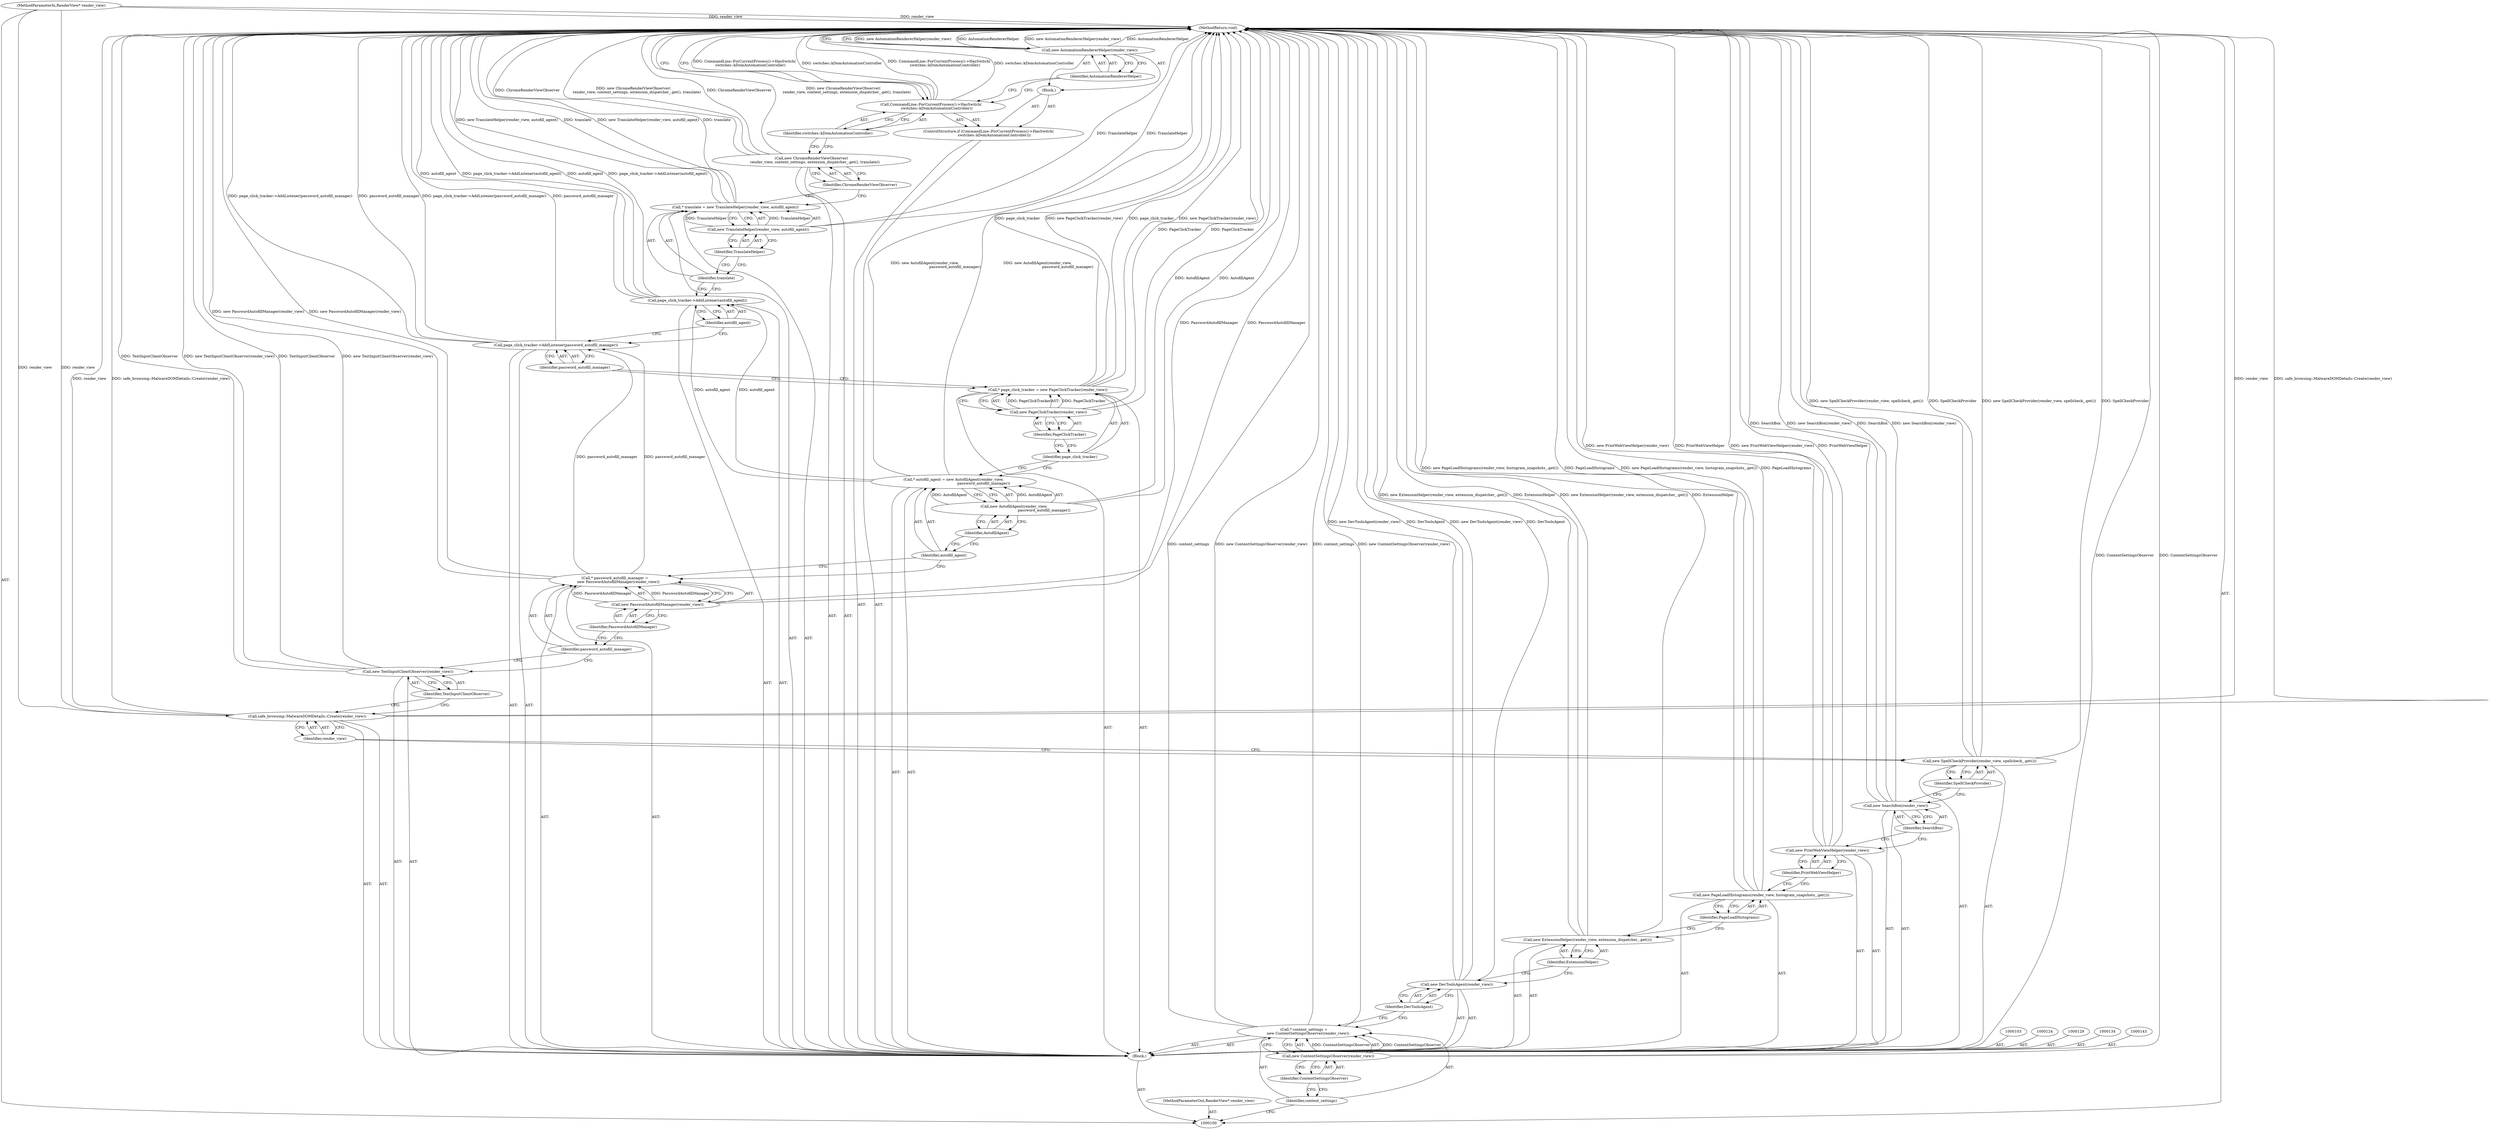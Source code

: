 digraph "1_Chrome_8262245d384be025f13e2a5b3a03b7e5c98374ce_1" {
"1000156" [label="(MethodReturn,void)"];
"1000101" [label="(MethodParameterIn,RenderView* render_view)"];
"1000187" [label="(MethodParameterOut,RenderView* render_view)"];
"1000102" [label="(Block,)"];
"1000120" [label="(Call,safe_browsing::MalwareDOMDetails::Create(render_view))"];
"1000121" [label="(Identifier,render_view)"];
"1000122" [label="(Call,new TextInputClientObserver(render_view))"];
"1000123" [label="(Identifier,TextInputClientObserver)"];
"1000125" [label="(Call,* password_autofill_manager =\n      new PasswordAutofillManager(render_view))"];
"1000126" [label="(Identifier,password_autofill_manager)"];
"1000128" [label="(Identifier,PasswordAutofillManager)"];
"1000127" [label="(Call,new PasswordAutofillManager(render_view))"];
"1000104" [label="(Call,* content_settings =\n       new ContentSettingsObserver(render_view))"];
"1000105" [label="(Identifier,content_settings)"];
"1000130" [label="(Call,* autofill_agent = new AutofillAgent(render_view,\n                                                    password_autofill_manager))"];
"1000131" [label="(Identifier,autofill_agent)"];
"1000132" [label="(Call,new AutofillAgent(render_view,\n                                                    password_autofill_manager))"];
"1000133" [label="(Identifier,AutofillAgent)"];
"1000135" [label="(Call,* page_click_tracker = new PageClickTracker(render_view))"];
"1000136" [label="(Identifier,page_click_tracker)"];
"1000137" [label="(Call,new PageClickTracker(render_view))"];
"1000138" [label="(Identifier,PageClickTracker)"];
"1000139" [label="(Call,page_click_tracker->AddListener(password_autofill_manager))"];
"1000140" [label="(Identifier,password_autofill_manager)"];
"1000141" [label="(Call,page_click_tracker->AddListener(autofill_agent))"];
"1000142" [label="(Identifier,autofill_agent)"];
"1000144" [label="(Call,* translate = new TranslateHelper(render_view, autofill_agent))"];
"1000145" [label="(Identifier,translate)"];
"1000146" [label="(Call,new TranslateHelper(render_view, autofill_agent))"];
"1000147" [label="(Identifier,TranslateHelper)"];
"1000148" [label="(Call,new ChromeRenderViewObserver(\n      render_view, content_settings, extension_dispatcher_.get(), translate))"];
"1000149" [label="(Identifier,ChromeRenderViewObserver)"];
"1000107" [label="(Identifier,ContentSettingsObserver)"];
"1000106" [label="(Call,new ContentSettingsObserver(render_view))"];
"1000150" [label="(ControlStructure,if (CommandLine::ForCurrentProcess()->HasSwitch(\n          switches::kDomAutomationController)))"];
"1000151" [label="(Call,CommandLine::ForCurrentProcess()->HasSwitch(\n          switches::kDomAutomationController))"];
"1000152" [label="(Identifier,switches::kDomAutomationController)"];
"1000153" [label="(Block,)"];
"1000154" [label="(Call,new AutomationRendererHelper(render_view))"];
"1000155" [label="(Identifier,AutomationRendererHelper)"];
"1000108" [label="(Call,new DevToolsAgent(render_view))"];
"1000109" [label="(Identifier,DevToolsAgent)"];
"1000110" [label="(Call,new ExtensionHelper(render_view, extension_dispatcher_.get()))"];
"1000111" [label="(Identifier,ExtensionHelper)"];
"1000112" [label="(Call,new PageLoadHistograms(render_view, histogram_snapshots_.get()))"];
"1000113" [label="(Identifier,PageLoadHistograms)"];
"1000114" [label="(Call,new PrintWebViewHelper(render_view))"];
"1000115" [label="(Identifier,PrintWebViewHelper)"];
"1000116" [label="(Call,new SearchBox(render_view))"];
"1000117" [label="(Identifier,SearchBox)"];
"1000118" [label="(Call,new SpellCheckProvider(render_view, spellcheck_.get()))"];
"1000119" [label="(Identifier,SpellCheckProvider)"];
"1000156" -> "1000100"  [label="AST: "];
"1000156" -> "1000154"  [label="CFG: "];
"1000156" -> "1000151"  [label="CFG: "];
"1000116" -> "1000156"  [label="DDG: SearchBox"];
"1000116" -> "1000156"  [label="DDG: new SearchBox(render_view)"];
"1000141" -> "1000156"  [label="DDG: autofill_agent"];
"1000141" -> "1000156"  [label="DDG: page_click_tracker->AddListener(autofill_agent)"];
"1000108" -> "1000156"  [label="DDG: new DevToolsAgent(render_view)"];
"1000108" -> "1000156"  [label="DDG: DevToolsAgent"];
"1000104" -> "1000156"  [label="DDG: content_settings"];
"1000104" -> "1000156"  [label="DDG: new ContentSettingsObserver(render_view)"];
"1000114" -> "1000156"  [label="DDG: new PrintWebViewHelper(render_view)"];
"1000114" -> "1000156"  [label="DDG: PrintWebViewHelper"];
"1000125" -> "1000156"  [label="DDG: new PasswordAutofillManager(render_view)"];
"1000118" -> "1000156"  [label="DDG: new SpellCheckProvider(render_view, spellcheck_.get())"];
"1000118" -> "1000156"  [label="DDG: SpellCheckProvider"];
"1000154" -> "1000156"  [label="DDG: new AutomationRendererHelper(render_view)"];
"1000154" -> "1000156"  [label="DDG: AutomationRendererHelper"];
"1000144" -> "1000156"  [label="DDG: new TranslateHelper(render_view, autofill_agent)"];
"1000144" -> "1000156"  [label="DDG: translate"];
"1000106" -> "1000156"  [label="DDG: ContentSettingsObserver"];
"1000151" -> "1000156"  [label="DDG: CommandLine::ForCurrentProcess()->HasSwitch(\n          switches::kDomAutomationController)"];
"1000151" -> "1000156"  [label="DDG: switches::kDomAutomationController"];
"1000122" -> "1000156"  [label="DDG: TextInputClientObserver"];
"1000122" -> "1000156"  [label="DDG: new TextInputClientObserver(render_view)"];
"1000130" -> "1000156"  [label="DDG: new AutofillAgent(render_view,\n                                                    password_autofill_manager)"];
"1000139" -> "1000156"  [label="DDG: page_click_tracker->AddListener(password_autofill_manager)"];
"1000139" -> "1000156"  [label="DDG: password_autofill_manager"];
"1000120" -> "1000156"  [label="DDG: render_view"];
"1000120" -> "1000156"  [label="DDG: safe_browsing::MalwareDOMDetails::Create(render_view)"];
"1000148" -> "1000156"  [label="DDG: ChromeRenderViewObserver"];
"1000148" -> "1000156"  [label="DDG: new ChromeRenderViewObserver(\n      render_view, content_settings, extension_dispatcher_.get(), translate)"];
"1000132" -> "1000156"  [label="DDG: AutofillAgent"];
"1000112" -> "1000156"  [label="DDG: new PageLoadHistograms(render_view, histogram_snapshots_.get())"];
"1000112" -> "1000156"  [label="DDG: PageLoadHistograms"];
"1000101" -> "1000156"  [label="DDG: render_view"];
"1000110" -> "1000156"  [label="DDG: new ExtensionHelper(render_view, extension_dispatcher_.get())"];
"1000110" -> "1000156"  [label="DDG: ExtensionHelper"];
"1000135" -> "1000156"  [label="DDG: page_click_tracker"];
"1000135" -> "1000156"  [label="DDG: new PageClickTracker(render_view)"];
"1000127" -> "1000156"  [label="DDG: PasswordAutofillManager"];
"1000137" -> "1000156"  [label="DDG: PageClickTracker"];
"1000146" -> "1000156"  [label="DDG: TranslateHelper"];
"1000101" -> "1000100"  [label="AST: "];
"1000101" -> "1000156"  [label="DDG: render_view"];
"1000101" -> "1000120"  [label="DDG: render_view"];
"1000187" -> "1000100"  [label="AST: "];
"1000102" -> "1000100"  [label="AST: "];
"1000103" -> "1000102"  [label="AST: "];
"1000104" -> "1000102"  [label="AST: "];
"1000108" -> "1000102"  [label="AST: "];
"1000110" -> "1000102"  [label="AST: "];
"1000112" -> "1000102"  [label="AST: "];
"1000114" -> "1000102"  [label="AST: "];
"1000116" -> "1000102"  [label="AST: "];
"1000118" -> "1000102"  [label="AST: "];
"1000120" -> "1000102"  [label="AST: "];
"1000122" -> "1000102"  [label="AST: "];
"1000124" -> "1000102"  [label="AST: "];
"1000125" -> "1000102"  [label="AST: "];
"1000129" -> "1000102"  [label="AST: "];
"1000130" -> "1000102"  [label="AST: "];
"1000134" -> "1000102"  [label="AST: "];
"1000135" -> "1000102"  [label="AST: "];
"1000139" -> "1000102"  [label="AST: "];
"1000141" -> "1000102"  [label="AST: "];
"1000143" -> "1000102"  [label="AST: "];
"1000144" -> "1000102"  [label="AST: "];
"1000148" -> "1000102"  [label="AST: "];
"1000150" -> "1000102"  [label="AST: "];
"1000120" -> "1000102"  [label="AST: "];
"1000120" -> "1000121"  [label="CFG: "];
"1000121" -> "1000120"  [label="AST: "];
"1000123" -> "1000120"  [label="CFG: "];
"1000120" -> "1000156"  [label="DDG: render_view"];
"1000120" -> "1000156"  [label="DDG: safe_browsing::MalwareDOMDetails::Create(render_view)"];
"1000101" -> "1000120"  [label="DDG: render_view"];
"1000121" -> "1000120"  [label="AST: "];
"1000121" -> "1000118"  [label="CFG: "];
"1000120" -> "1000121"  [label="CFG: "];
"1000122" -> "1000102"  [label="AST: "];
"1000122" -> "1000123"  [label="CFG: "];
"1000123" -> "1000122"  [label="AST: "];
"1000126" -> "1000122"  [label="CFG: "];
"1000122" -> "1000156"  [label="DDG: TextInputClientObserver"];
"1000122" -> "1000156"  [label="DDG: new TextInputClientObserver(render_view)"];
"1000123" -> "1000122"  [label="AST: "];
"1000123" -> "1000120"  [label="CFG: "];
"1000122" -> "1000123"  [label="CFG: "];
"1000125" -> "1000102"  [label="AST: "];
"1000125" -> "1000127"  [label="CFG: "];
"1000126" -> "1000125"  [label="AST: "];
"1000127" -> "1000125"  [label="AST: "];
"1000131" -> "1000125"  [label="CFG: "];
"1000125" -> "1000156"  [label="DDG: new PasswordAutofillManager(render_view)"];
"1000127" -> "1000125"  [label="DDG: PasswordAutofillManager"];
"1000125" -> "1000139"  [label="DDG: password_autofill_manager"];
"1000126" -> "1000125"  [label="AST: "];
"1000126" -> "1000122"  [label="CFG: "];
"1000128" -> "1000126"  [label="CFG: "];
"1000128" -> "1000127"  [label="AST: "];
"1000128" -> "1000126"  [label="CFG: "];
"1000127" -> "1000128"  [label="CFG: "];
"1000127" -> "1000125"  [label="AST: "];
"1000127" -> "1000128"  [label="CFG: "];
"1000128" -> "1000127"  [label="AST: "];
"1000125" -> "1000127"  [label="CFG: "];
"1000127" -> "1000156"  [label="DDG: PasswordAutofillManager"];
"1000127" -> "1000125"  [label="DDG: PasswordAutofillManager"];
"1000104" -> "1000102"  [label="AST: "];
"1000104" -> "1000106"  [label="CFG: "];
"1000105" -> "1000104"  [label="AST: "];
"1000106" -> "1000104"  [label="AST: "];
"1000109" -> "1000104"  [label="CFG: "];
"1000104" -> "1000156"  [label="DDG: content_settings"];
"1000104" -> "1000156"  [label="DDG: new ContentSettingsObserver(render_view)"];
"1000106" -> "1000104"  [label="DDG: ContentSettingsObserver"];
"1000105" -> "1000104"  [label="AST: "];
"1000105" -> "1000100"  [label="CFG: "];
"1000107" -> "1000105"  [label="CFG: "];
"1000130" -> "1000102"  [label="AST: "];
"1000130" -> "1000132"  [label="CFG: "];
"1000131" -> "1000130"  [label="AST: "];
"1000132" -> "1000130"  [label="AST: "];
"1000136" -> "1000130"  [label="CFG: "];
"1000130" -> "1000156"  [label="DDG: new AutofillAgent(render_view,\n                                                    password_autofill_manager)"];
"1000132" -> "1000130"  [label="DDG: AutofillAgent"];
"1000130" -> "1000141"  [label="DDG: autofill_agent"];
"1000131" -> "1000130"  [label="AST: "];
"1000131" -> "1000125"  [label="CFG: "];
"1000133" -> "1000131"  [label="CFG: "];
"1000132" -> "1000130"  [label="AST: "];
"1000132" -> "1000133"  [label="CFG: "];
"1000133" -> "1000132"  [label="AST: "];
"1000130" -> "1000132"  [label="CFG: "];
"1000132" -> "1000156"  [label="DDG: AutofillAgent"];
"1000132" -> "1000130"  [label="DDG: AutofillAgent"];
"1000133" -> "1000132"  [label="AST: "];
"1000133" -> "1000131"  [label="CFG: "];
"1000132" -> "1000133"  [label="CFG: "];
"1000135" -> "1000102"  [label="AST: "];
"1000135" -> "1000137"  [label="CFG: "];
"1000136" -> "1000135"  [label="AST: "];
"1000137" -> "1000135"  [label="AST: "];
"1000140" -> "1000135"  [label="CFG: "];
"1000135" -> "1000156"  [label="DDG: page_click_tracker"];
"1000135" -> "1000156"  [label="DDG: new PageClickTracker(render_view)"];
"1000137" -> "1000135"  [label="DDG: PageClickTracker"];
"1000136" -> "1000135"  [label="AST: "];
"1000136" -> "1000130"  [label="CFG: "];
"1000138" -> "1000136"  [label="CFG: "];
"1000137" -> "1000135"  [label="AST: "];
"1000137" -> "1000138"  [label="CFG: "];
"1000138" -> "1000137"  [label="AST: "];
"1000135" -> "1000137"  [label="CFG: "];
"1000137" -> "1000156"  [label="DDG: PageClickTracker"];
"1000137" -> "1000135"  [label="DDG: PageClickTracker"];
"1000138" -> "1000137"  [label="AST: "];
"1000138" -> "1000136"  [label="CFG: "];
"1000137" -> "1000138"  [label="CFG: "];
"1000139" -> "1000102"  [label="AST: "];
"1000139" -> "1000140"  [label="CFG: "];
"1000140" -> "1000139"  [label="AST: "];
"1000142" -> "1000139"  [label="CFG: "];
"1000139" -> "1000156"  [label="DDG: page_click_tracker->AddListener(password_autofill_manager)"];
"1000139" -> "1000156"  [label="DDG: password_autofill_manager"];
"1000125" -> "1000139"  [label="DDG: password_autofill_manager"];
"1000140" -> "1000139"  [label="AST: "];
"1000140" -> "1000135"  [label="CFG: "];
"1000139" -> "1000140"  [label="CFG: "];
"1000141" -> "1000102"  [label="AST: "];
"1000141" -> "1000142"  [label="CFG: "];
"1000142" -> "1000141"  [label="AST: "];
"1000145" -> "1000141"  [label="CFG: "];
"1000141" -> "1000156"  [label="DDG: autofill_agent"];
"1000141" -> "1000156"  [label="DDG: page_click_tracker->AddListener(autofill_agent)"];
"1000130" -> "1000141"  [label="DDG: autofill_agent"];
"1000142" -> "1000141"  [label="AST: "];
"1000142" -> "1000139"  [label="CFG: "];
"1000141" -> "1000142"  [label="CFG: "];
"1000144" -> "1000102"  [label="AST: "];
"1000144" -> "1000146"  [label="CFG: "];
"1000145" -> "1000144"  [label="AST: "];
"1000146" -> "1000144"  [label="AST: "];
"1000149" -> "1000144"  [label="CFG: "];
"1000144" -> "1000156"  [label="DDG: new TranslateHelper(render_view, autofill_agent)"];
"1000144" -> "1000156"  [label="DDG: translate"];
"1000146" -> "1000144"  [label="DDG: TranslateHelper"];
"1000145" -> "1000144"  [label="AST: "];
"1000145" -> "1000141"  [label="CFG: "];
"1000147" -> "1000145"  [label="CFG: "];
"1000146" -> "1000144"  [label="AST: "];
"1000146" -> "1000147"  [label="CFG: "];
"1000147" -> "1000146"  [label="AST: "];
"1000144" -> "1000146"  [label="CFG: "];
"1000146" -> "1000156"  [label="DDG: TranslateHelper"];
"1000146" -> "1000144"  [label="DDG: TranslateHelper"];
"1000147" -> "1000146"  [label="AST: "];
"1000147" -> "1000145"  [label="CFG: "];
"1000146" -> "1000147"  [label="CFG: "];
"1000148" -> "1000102"  [label="AST: "];
"1000148" -> "1000149"  [label="CFG: "];
"1000149" -> "1000148"  [label="AST: "];
"1000152" -> "1000148"  [label="CFG: "];
"1000148" -> "1000156"  [label="DDG: ChromeRenderViewObserver"];
"1000148" -> "1000156"  [label="DDG: new ChromeRenderViewObserver(\n      render_view, content_settings, extension_dispatcher_.get(), translate)"];
"1000149" -> "1000148"  [label="AST: "];
"1000149" -> "1000144"  [label="CFG: "];
"1000148" -> "1000149"  [label="CFG: "];
"1000107" -> "1000106"  [label="AST: "];
"1000107" -> "1000105"  [label="CFG: "];
"1000106" -> "1000107"  [label="CFG: "];
"1000106" -> "1000104"  [label="AST: "];
"1000106" -> "1000107"  [label="CFG: "];
"1000107" -> "1000106"  [label="AST: "];
"1000104" -> "1000106"  [label="CFG: "];
"1000106" -> "1000156"  [label="DDG: ContentSettingsObserver"];
"1000106" -> "1000104"  [label="DDG: ContentSettingsObserver"];
"1000150" -> "1000102"  [label="AST: "];
"1000151" -> "1000150"  [label="AST: "];
"1000153" -> "1000150"  [label="AST: "];
"1000151" -> "1000150"  [label="AST: "];
"1000151" -> "1000152"  [label="CFG: "];
"1000152" -> "1000151"  [label="AST: "];
"1000155" -> "1000151"  [label="CFG: "];
"1000156" -> "1000151"  [label="CFG: "];
"1000151" -> "1000156"  [label="DDG: CommandLine::ForCurrentProcess()->HasSwitch(\n          switches::kDomAutomationController)"];
"1000151" -> "1000156"  [label="DDG: switches::kDomAutomationController"];
"1000152" -> "1000151"  [label="AST: "];
"1000152" -> "1000148"  [label="CFG: "];
"1000151" -> "1000152"  [label="CFG: "];
"1000153" -> "1000150"  [label="AST: "];
"1000154" -> "1000153"  [label="AST: "];
"1000154" -> "1000153"  [label="AST: "];
"1000154" -> "1000155"  [label="CFG: "];
"1000155" -> "1000154"  [label="AST: "];
"1000156" -> "1000154"  [label="CFG: "];
"1000154" -> "1000156"  [label="DDG: new AutomationRendererHelper(render_view)"];
"1000154" -> "1000156"  [label="DDG: AutomationRendererHelper"];
"1000155" -> "1000154"  [label="AST: "];
"1000155" -> "1000151"  [label="CFG: "];
"1000154" -> "1000155"  [label="CFG: "];
"1000108" -> "1000102"  [label="AST: "];
"1000108" -> "1000109"  [label="CFG: "];
"1000109" -> "1000108"  [label="AST: "];
"1000111" -> "1000108"  [label="CFG: "];
"1000108" -> "1000156"  [label="DDG: new DevToolsAgent(render_view)"];
"1000108" -> "1000156"  [label="DDG: DevToolsAgent"];
"1000109" -> "1000108"  [label="AST: "];
"1000109" -> "1000104"  [label="CFG: "];
"1000108" -> "1000109"  [label="CFG: "];
"1000110" -> "1000102"  [label="AST: "];
"1000110" -> "1000111"  [label="CFG: "];
"1000111" -> "1000110"  [label="AST: "];
"1000113" -> "1000110"  [label="CFG: "];
"1000110" -> "1000156"  [label="DDG: new ExtensionHelper(render_view, extension_dispatcher_.get())"];
"1000110" -> "1000156"  [label="DDG: ExtensionHelper"];
"1000111" -> "1000110"  [label="AST: "];
"1000111" -> "1000108"  [label="CFG: "];
"1000110" -> "1000111"  [label="CFG: "];
"1000112" -> "1000102"  [label="AST: "];
"1000112" -> "1000113"  [label="CFG: "];
"1000113" -> "1000112"  [label="AST: "];
"1000115" -> "1000112"  [label="CFG: "];
"1000112" -> "1000156"  [label="DDG: new PageLoadHistograms(render_view, histogram_snapshots_.get())"];
"1000112" -> "1000156"  [label="DDG: PageLoadHistograms"];
"1000113" -> "1000112"  [label="AST: "];
"1000113" -> "1000110"  [label="CFG: "];
"1000112" -> "1000113"  [label="CFG: "];
"1000114" -> "1000102"  [label="AST: "];
"1000114" -> "1000115"  [label="CFG: "];
"1000115" -> "1000114"  [label="AST: "];
"1000117" -> "1000114"  [label="CFG: "];
"1000114" -> "1000156"  [label="DDG: new PrintWebViewHelper(render_view)"];
"1000114" -> "1000156"  [label="DDG: PrintWebViewHelper"];
"1000115" -> "1000114"  [label="AST: "];
"1000115" -> "1000112"  [label="CFG: "];
"1000114" -> "1000115"  [label="CFG: "];
"1000116" -> "1000102"  [label="AST: "];
"1000116" -> "1000117"  [label="CFG: "];
"1000117" -> "1000116"  [label="AST: "];
"1000119" -> "1000116"  [label="CFG: "];
"1000116" -> "1000156"  [label="DDG: SearchBox"];
"1000116" -> "1000156"  [label="DDG: new SearchBox(render_view)"];
"1000117" -> "1000116"  [label="AST: "];
"1000117" -> "1000114"  [label="CFG: "];
"1000116" -> "1000117"  [label="CFG: "];
"1000118" -> "1000102"  [label="AST: "];
"1000118" -> "1000119"  [label="CFG: "];
"1000119" -> "1000118"  [label="AST: "];
"1000121" -> "1000118"  [label="CFG: "];
"1000118" -> "1000156"  [label="DDG: new SpellCheckProvider(render_view, spellcheck_.get())"];
"1000118" -> "1000156"  [label="DDG: SpellCheckProvider"];
"1000119" -> "1000118"  [label="AST: "];
"1000119" -> "1000116"  [label="CFG: "];
"1000118" -> "1000119"  [label="CFG: "];
}
